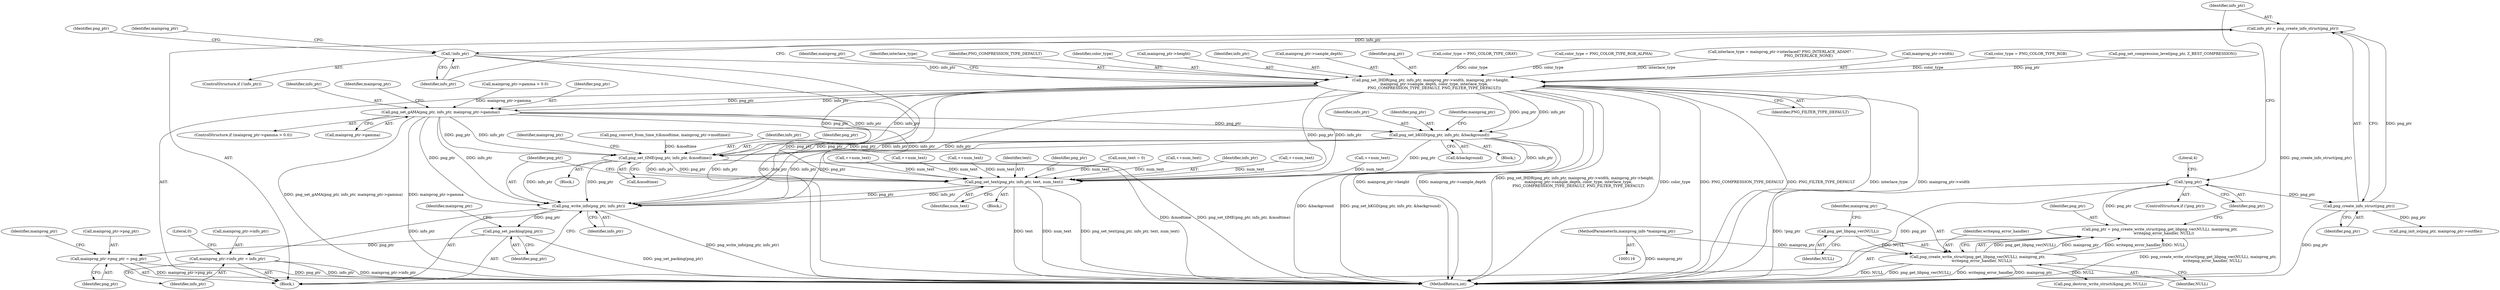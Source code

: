 digraph "0_Android_9d4853418ab2f754c2b63e091c29c5529b8b86ca_10@API" {
"1000136" [label="(Call,info_ptr = png_create_info_struct(png_ptr))"];
"1000138" [label="(Call,png_create_info_struct(png_ptr))"];
"1000132" [label="(Call,!png_ptr)"];
"1000123" [label="(Call,png_ptr = png_create_write_struct(png_get_libpng_ver(NULL), mainprog_ptr,\n       writepng_error_handler, NULL))"];
"1000125" [label="(Call,png_create_write_struct(png_get_libpng_ver(NULL), mainprog_ptr,\n       writepng_error_handler, NULL))"];
"1000126" [label="(Call,png_get_libpng_ver(NULL))"];
"1000117" [label="(MethodParameterIn,mainprog_info *mainprog_ptr)"];
"1000141" [label="(Call,!info_ptr)"];
"1000217" [label="(Call,png_set_IHDR(png_ptr, info_ptr, mainprog_ptr->width, mainprog_ptr->height,\n      mainprog_ptr->sample_depth, color_type, interlace_type,\n      PNG_COMPRESSION_TYPE_DEFAULT, PNG_FILTER_TYPE_DEFAULT))"];
"1000239" [label="(Call,png_set_gAMA(png_ptr, info_ptr, mainprog_ptr->gamma))"];
"1000272" [label="(Call,png_set_bKGD(png_ptr, info_ptr, &background))"];
"1000289" [label="(Call,png_set_tIME(png_ptr, info_ptr, &modtime))"];
"1000496" [label="(Call,png_set_text(png_ptr, info_ptr, text, num_text))"];
"1000501" [label="(Call,png_write_info(png_ptr, info_ptr))"];
"1000504" [label="(Call,png_set_packing(png_ptr))"];
"1000506" [label="(Call,mainprog_ptr->png_ptr = png_ptr)"];
"1000511" [label="(Call,mainprog_ptr->info_ptr = info_ptr)"];
"1000508" [label="(Identifier,mainprog_ptr)"];
"1000506" [label="(Call,mainprog_ptr->png_ptr = png_ptr)"];
"1000141" [label="(Call,!info_ptr)"];
"1000507" [label="(Call,mainprog_ptr->png_ptr)"];
"1000133" [label="(Identifier,png_ptr)"];
"1000177" [label="(Call,color_type = PNG_COLOR_TYPE_GRAY)"];
"1000233" [label="(ControlStructure,if (mainprog_ptr->gamma > 0.0))"];
"1000247" [label="(Identifier,mainprog_ptr)"];
"1000140" [label="(ControlStructure,if (!info_ptr))"];
"1000274" [label="(Identifier,info_ptr)"];
"1000281" [label="(Block,)"];
"1000273" [label="(Identifier,png_ptr)"];
"1000511" [label="(Call,mainprog_ptr->info_ptr = info_ptr)"];
"1000197" [label="(Call,color_type = PNG_COLOR_TYPE_RGB_ALPHA)"];
"1000209" [label="(Call,interlace_type = mainprog_ptr->interlaced? PNG_INTERLACE_ADAM7 :\n                                               PNG_INTERLACE_NONE)"];
"1000220" [label="(Call,mainprog_ptr->width)"];
"1000500" [label="(Identifier,num_text)"];
"1000242" [label="(Call,mainprog_ptr->gamma)"];
"1000279" [label="(Identifier,mainprog_ptr)"];
"1000234" [label="(Call,mainprog_ptr->gamma > 0.0)"];
"1000187" [label="(Call,color_type = PNG_COLOR_TYPE_RGB)"];
"1000127" [label="(Identifier,NULL)"];
"1000498" [label="(Identifier,info_ptr)"];
"1000462" [label="(Call,++num_text)"];
"1000296" [label="(Identifier,mainprog_ptr)"];
"1000275" [label="(Call,&background)"];
"1000217" [label="(Call,png_set_IHDR(png_ptr, info_ptr, mainprog_ptr->width, mainprog_ptr->height,\n      mainprog_ptr->sample_depth, color_type, interlace_type,\n      PNG_COMPRESSION_TYPE_DEFAULT, PNG_FILTER_TYPE_DEFAULT))"];
"1000334" [label="(Call,++num_text)"];
"1000128" [label="(Identifier,mainprog_ptr)"];
"1000298" [label="(Block,)"];
"1000136" [label="(Call,info_ptr = png_create_info_struct(png_ptr))"];
"1000131" [label="(ControlStructure,if (!png_ptr))"];
"1000430" [label="(Call,++num_text)"];
"1000494" [label="(Call,++num_text)"];
"1000135" [label="(Literal,4)"];
"1000398" [label="(Call,++num_text)"];
"1000239" [label="(Call,png_set_gAMA(png_ptr, info_ptr, mainprog_ptr->gamma))"];
"1000126" [label="(Call,png_get_libpng_ver(NULL))"];
"1000513" [label="(Identifier,mainprog_ptr)"];
"1000232" [label="(Identifier,PNG_FILTER_TYPE_DEFAULT)"];
"1000283" [label="(Call,png_convert_from_time_t(&modtime, mainprog_ptr->modtime))"];
"1000168" [label="(Call,png_set_compression_level(png_ptr, Z_BEST_COMPRESSION))"];
"1000501" [label="(Call,png_write_info(png_ptr, info_ptr))"];
"1000502" [label="(Identifier,png_ptr)"];
"1000236" [label="(Identifier,mainprog_ptr)"];
"1000230" [label="(Identifier,interlace_type)"];
"1000142" [label="(Identifier,info_ptr)"];
"1000499" [label="(Identifier,text)"];
"1000231" [label="(Identifier,PNG_COMPRESSION_TYPE_DEFAULT)"];
"1000518" [label="(MethodReturn,int)"];
"1000144" [label="(Call,png_destroy_write_struct(&png_ptr, NULL))"];
"1000130" [label="(Identifier,NULL)"];
"1000497" [label="(Identifier,png_ptr)"];
"1000292" [label="(Call,&modtime)"];
"1000125" [label="(Call,png_create_write_struct(png_get_libpng_ver(NULL), mainprog_ptr,\n       writepng_error_handler, NULL))"];
"1000229" [label="(Identifier,color_type)"];
"1000223" [label="(Call,mainprog_ptr->height)"];
"1000301" [label="(Call,num_text = 0)"];
"1000272" [label="(Call,png_set_bKGD(png_ptr, info_ptr, &background))"];
"1000123" [label="(Call,png_ptr = png_create_write_struct(png_get_libpng_ver(NULL), mainprog_ptr,\n       writepng_error_handler, NULL))"];
"1000240" [label="(Identifier,png_ptr)"];
"1000219" [label="(Identifier,info_ptr)"];
"1000132" [label="(Call,!png_ptr)"];
"1000226" [label="(Call,mainprog_ptr->sample_depth)"];
"1000117" [label="(MethodParameterIn,mainprog_info *mainprog_ptr)"];
"1000249" [label="(Block,)"];
"1000515" [label="(Identifier,info_ptr)"];
"1000118" [label="(Block,)"];
"1000289" [label="(Call,png_set_tIME(png_ptr, info_ptr, &modtime))"];
"1000512" [label="(Call,mainprog_ptr->info_ptr)"];
"1000503" [label="(Identifier,info_ptr)"];
"1000139" [label="(Identifier,png_ptr)"];
"1000153" [label="(Identifier,mainprog_ptr)"];
"1000241" [label="(Identifier,info_ptr)"];
"1000517" [label="(Literal,0)"];
"1000504" [label="(Call,png_set_packing(png_ptr))"];
"1000137" [label="(Identifier,info_ptr)"];
"1000510" [label="(Identifier,png_ptr)"];
"1000138" [label="(Call,png_create_info_struct(png_ptr))"];
"1000291" [label="(Identifier,info_ptr)"];
"1000505" [label="(Identifier,png_ptr)"];
"1000124" [label="(Identifier,png_ptr)"];
"1000129" [label="(Identifier,writepng_error_handler)"];
"1000290" [label="(Identifier,png_ptr)"];
"1000146" [label="(Identifier,png_ptr)"];
"1000163" [label="(Call,png_init_io(png_ptr, mainprog_ptr->outfile))"];
"1000218" [label="(Identifier,png_ptr)"];
"1000496" [label="(Call,png_set_text(png_ptr, info_ptr, text, num_text))"];
"1000366" [label="(Call,++num_text)"];
"1000136" -> "1000118"  [label="AST: "];
"1000136" -> "1000138"  [label="CFG: "];
"1000137" -> "1000136"  [label="AST: "];
"1000138" -> "1000136"  [label="AST: "];
"1000142" -> "1000136"  [label="CFG: "];
"1000136" -> "1000518"  [label="DDG: png_create_info_struct(png_ptr)"];
"1000138" -> "1000136"  [label="DDG: png_ptr"];
"1000136" -> "1000141"  [label="DDG: info_ptr"];
"1000138" -> "1000139"  [label="CFG: "];
"1000139" -> "1000138"  [label="AST: "];
"1000138" -> "1000518"  [label="DDG: png_ptr"];
"1000132" -> "1000138"  [label="DDG: png_ptr"];
"1000138" -> "1000163"  [label="DDG: png_ptr"];
"1000132" -> "1000131"  [label="AST: "];
"1000132" -> "1000133"  [label="CFG: "];
"1000133" -> "1000132"  [label="AST: "];
"1000135" -> "1000132"  [label="CFG: "];
"1000137" -> "1000132"  [label="CFG: "];
"1000132" -> "1000518"  [label="DDG: !png_ptr"];
"1000132" -> "1000518"  [label="DDG: png_ptr"];
"1000123" -> "1000132"  [label="DDG: png_ptr"];
"1000123" -> "1000118"  [label="AST: "];
"1000123" -> "1000125"  [label="CFG: "];
"1000124" -> "1000123"  [label="AST: "];
"1000125" -> "1000123"  [label="AST: "];
"1000133" -> "1000123"  [label="CFG: "];
"1000123" -> "1000518"  [label="DDG: png_create_write_struct(png_get_libpng_ver(NULL), mainprog_ptr,\n       writepng_error_handler, NULL)"];
"1000125" -> "1000123"  [label="DDG: png_get_libpng_ver(NULL)"];
"1000125" -> "1000123"  [label="DDG: mainprog_ptr"];
"1000125" -> "1000123"  [label="DDG: writepng_error_handler"];
"1000125" -> "1000123"  [label="DDG: NULL"];
"1000125" -> "1000130"  [label="CFG: "];
"1000126" -> "1000125"  [label="AST: "];
"1000128" -> "1000125"  [label="AST: "];
"1000129" -> "1000125"  [label="AST: "];
"1000130" -> "1000125"  [label="AST: "];
"1000125" -> "1000518"  [label="DDG: NULL"];
"1000125" -> "1000518"  [label="DDG: png_get_libpng_ver(NULL)"];
"1000125" -> "1000518"  [label="DDG: writepng_error_handler"];
"1000125" -> "1000518"  [label="DDG: mainprog_ptr"];
"1000126" -> "1000125"  [label="DDG: NULL"];
"1000117" -> "1000125"  [label="DDG: mainprog_ptr"];
"1000125" -> "1000144"  [label="DDG: NULL"];
"1000126" -> "1000127"  [label="CFG: "];
"1000127" -> "1000126"  [label="AST: "];
"1000128" -> "1000126"  [label="CFG: "];
"1000117" -> "1000116"  [label="AST: "];
"1000117" -> "1000518"  [label="DDG: mainprog_ptr"];
"1000141" -> "1000140"  [label="AST: "];
"1000141" -> "1000142"  [label="CFG: "];
"1000142" -> "1000141"  [label="AST: "];
"1000146" -> "1000141"  [label="CFG: "];
"1000153" -> "1000141"  [label="CFG: "];
"1000141" -> "1000518"  [label="DDG: info_ptr"];
"1000141" -> "1000518"  [label="DDG: !info_ptr"];
"1000141" -> "1000217"  [label="DDG: info_ptr"];
"1000217" -> "1000118"  [label="AST: "];
"1000217" -> "1000232"  [label="CFG: "];
"1000218" -> "1000217"  [label="AST: "];
"1000219" -> "1000217"  [label="AST: "];
"1000220" -> "1000217"  [label="AST: "];
"1000223" -> "1000217"  [label="AST: "];
"1000226" -> "1000217"  [label="AST: "];
"1000229" -> "1000217"  [label="AST: "];
"1000230" -> "1000217"  [label="AST: "];
"1000231" -> "1000217"  [label="AST: "];
"1000232" -> "1000217"  [label="AST: "];
"1000236" -> "1000217"  [label="CFG: "];
"1000217" -> "1000518"  [label="DDG: mainprog_ptr->height"];
"1000217" -> "1000518"  [label="DDG: mainprog_ptr->sample_depth"];
"1000217" -> "1000518"  [label="DDG: png_set_IHDR(png_ptr, info_ptr, mainprog_ptr->width, mainprog_ptr->height,\n      mainprog_ptr->sample_depth, color_type, interlace_type,\n      PNG_COMPRESSION_TYPE_DEFAULT, PNG_FILTER_TYPE_DEFAULT)"];
"1000217" -> "1000518"  [label="DDG: color_type"];
"1000217" -> "1000518"  [label="DDG: PNG_COMPRESSION_TYPE_DEFAULT"];
"1000217" -> "1000518"  [label="DDG: PNG_FILTER_TYPE_DEFAULT"];
"1000217" -> "1000518"  [label="DDG: interlace_type"];
"1000217" -> "1000518"  [label="DDG: mainprog_ptr->width"];
"1000168" -> "1000217"  [label="DDG: png_ptr"];
"1000197" -> "1000217"  [label="DDG: color_type"];
"1000187" -> "1000217"  [label="DDG: color_type"];
"1000177" -> "1000217"  [label="DDG: color_type"];
"1000209" -> "1000217"  [label="DDG: interlace_type"];
"1000217" -> "1000239"  [label="DDG: png_ptr"];
"1000217" -> "1000239"  [label="DDG: info_ptr"];
"1000217" -> "1000272"  [label="DDG: png_ptr"];
"1000217" -> "1000272"  [label="DDG: info_ptr"];
"1000217" -> "1000289"  [label="DDG: png_ptr"];
"1000217" -> "1000289"  [label="DDG: info_ptr"];
"1000217" -> "1000496"  [label="DDG: png_ptr"];
"1000217" -> "1000496"  [label="DDG: info_ptr"];
"1000217" -> "1000501"  [label="DDG: png_ptr"];
"1000217" -> "1000501"  [label="DDG: info_ptr"];
"1000239" -> "1000233"  [label="AST: "];
"1000239" -> "1000242"  [label="CFG: "];
"1000240" -> "1000239"  [label="AST: "];
"1000241" -> "1000239"  [label="AST: "];
"1000242" -> "1000239"  [label="AST: "];
"1000247" -> "1000239"  [label="CFG: "];
"1000239" -> "1000518"  [label="DDG: png_set_gAMA(png_ptr, info_ptr, mainprog_ptr->gamma)"];
"1000239" -> "1000518"  [label="DDG: mainprog_ptr->gamma"];
"1000234" -> "1000239"  [label="DDG: mainprog_ptr->gamma"];
"1000239" -> "1000272"  [label="DDG: png_ptr"];
"1000239" -> "1000272"  [label="DDG: info_ptr"];
"1000239" -> "1000289"  [label="DDG: png_ptr"];
"1000239" -> "1000289"  [label="DDG: info_ptr"];
"1000239" -> "1000496"  [label="DDG: png_ptr"];
"1000239" -> "1000496"  [label="DDG: info_ptr"];
"1000239" -> "1000501"  [label="DDG: png_ptr"];
"1000239" -> "1000501"  [label="DDG: info_ptr"];
"1000272" -> "1000249"  [label="AST: "];
"1000272" -> "1000275"  [label="CFG: "];
"1000273" -> "1000272"  [label="AST: "];
"1000274" -> "1000272"  [label="AST: "];
"1000275" -> "1000272"  [label="AST: "];
"1000279" -> "1000272"  [label="CFG: "];
"1000272" -> "1000518"  [label="DDG: &background"];
"1000272" -> "1000518"  [label="DDG: png_set_bKGD(png_ptr, info_ptr, &background)"];
"1000272" -> "1000289"  [label="DDG: png_ptr"];
"1000272" -> "1000289"  [label="DDG: info_ptr"];
"1000272" -> "1000496"  [label="DDG: png_ptr"];
"1000272" -> "1000496"  [label="DDG: info_ptr"];
"1000272" -> "1000501"  [label="DDG: png_ptr"];
"1000272" -> "1000501"  [label="DDG: info_ptr"];
"1000289" -> "1000281"  [label="AST: "];
"1000289" -> "1000292"  [label="CFG: "];
"1000290" -> "1000289"  [label="AST: "];
"1000291" -> "1000289"  [label="AST: "];
"1000292" -> "1000289"  [label="AST: "];
"1000296" -> "1000289"  [label="CFG: "];
"1000289" -> "1000518"  [label="DDG: &modtime"];
"1000289" -> "1000518"  [label="DDG: png_set_tIME(png_ptr, info_ptr, &modtime)"];
"1000283" -> "1000289"  [label="DDG: &modtime"];
"1000289" -> "1000496"  [label="DDG: png_ptr"];
"1000289" -> "1000496"  [label="DDG: info_ptr"];
"1000289" -> "1000501"  [label="DDG: png_ptr"];
"1000289" -> "1000501"  [label="DDG: info_ptr"];
"1000496" -> "1000298"  [label="AST: "];
"1000496" -> "1000500"  [label="CFG: "];
"1000497" -> "1000496"  [label="AST: "];
"1000498" -> "1000496"  [label="AST: "];
"1000499" -> "1000496"  [label="AST: "];
"1000500" -> "1000496"  [label="AST: "];
"1000502" -> "1000496"  [label="CFG: "];
"1000496" -> "1000518"  [label="DDG: png_set_text(png_ptr, info_ptr, text, num_text)"];
"1000496" -> "1000518"  [label="DDG: text"];
"1000496" -> "1000518"  [label="DDG: num_text"];
"1000462" -> "1000496"  [label="DDG: num_text"];
"1000494" -> "1000496"  [label="DDG: num_text"];
"1000334" -> "1000496"  [label="DDG: num_text"];
"1000398" -> "1000496"  [label="DDG: num_text"];
"1000301" -> "1000496"  [label="DDG: num_text"];
"1000366" -> "1000496"  [label="DDG: num_text"];
"1000430" -> "1000496"  [label="DDG: num_text"];
"1000496" -> "1000501"  [label="DDG: png_ptr"];
"1000496" -> "1000501"  [label="DDG: info_ptr"];
"1000501" -> "1000118"  [label="AST: "];
"1000501" -> "1000503"  [label="CFG: "];
"1000502" -> "1000501"  [label="AST: "];
"1000503" -> "1000501"  [label="AST: "];
"1000505" -> "1000501"  [label="CFG: "];
"1000501" -> "1000518"  [label="DDG: png_write_info(png_ptr, info_ptr)"];
"1000501" -> "1000504"  [label="DDG: png_ptr"];
"1000501" -> "1000511"  [label="DDG: info_ptr"];
"1000504" -> "1000118"  [label="AST: "];
"1000504" -> "1000505"  [label="CFG: "];
"1000505" -> "1000504"  [label="AST: "];
"1000508" -> "1000504"  [label="CFG: "];
"1000504" -> "1000518"  [label="DDG: png_set_packing(png_ptr)"];
"1000504" -> "1000506"  [label="DDG: png_ptr"];
"1000506" -> "1000118"  [label="AST: "];
"1000506" -> "1000510"  [label="CFG: "];
"1000507" -> "1000506"  [label="AST: "];
"1000510" -> "1000506"  [label="AST: "];
"1000513" -> "1000506"  [label="CFG: "];
"1000506" -> "1000518"  [label="DDG: mainprog_ptr->png_ptr"];
"1000506" -> "1000518"  [label="DDG: png_ptr"];
"1000511" -> "1000118"  [label="AST: "];
"1000511" -> "1000515"  [label="CFG: "];
"1000512" -> "1000511"  [label="AST: "];
"1000515" -> "1000511"  [label="AST: "];
"1000517" -> "1000511"  [label="CFG: "];
"1000511" -> "1000518"  [label="DDG: info_ptr"];
"1000511" -> "1000518"  [label="DDG: mainprog_ptr->info_ptr"];
}
